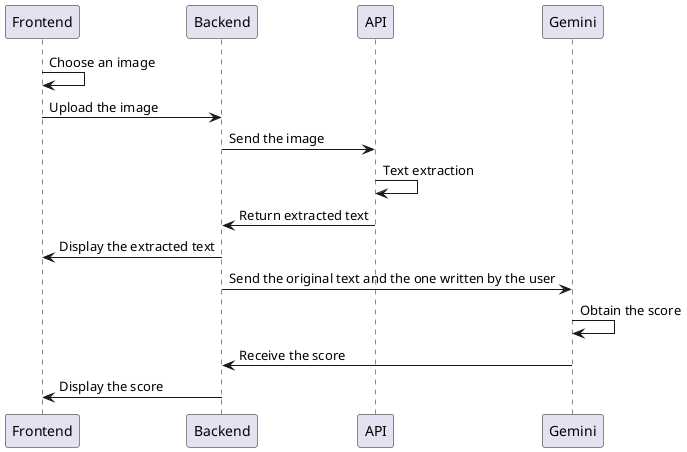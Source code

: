 @startuml

participant "Frontend" as Frontend
participant "Backend" as Backend
participant "API" as API
participant "Gemini" as Gemini

Frontend -> Frontend: Choose an image
Frontend -> Backend: Upload the image
Backend -> API: Send the image
API -> API: Text extraction
API -> Backend: Return extracted text
Backend -> Frontend: Display the extracted text
Backend -> Gemini: Send the original text and the one written by the user
Gemini -> Gemini: Obtain the score
Gemini -> Backend: Receive the score
Backend -> Frontend: Display the score

@enduml